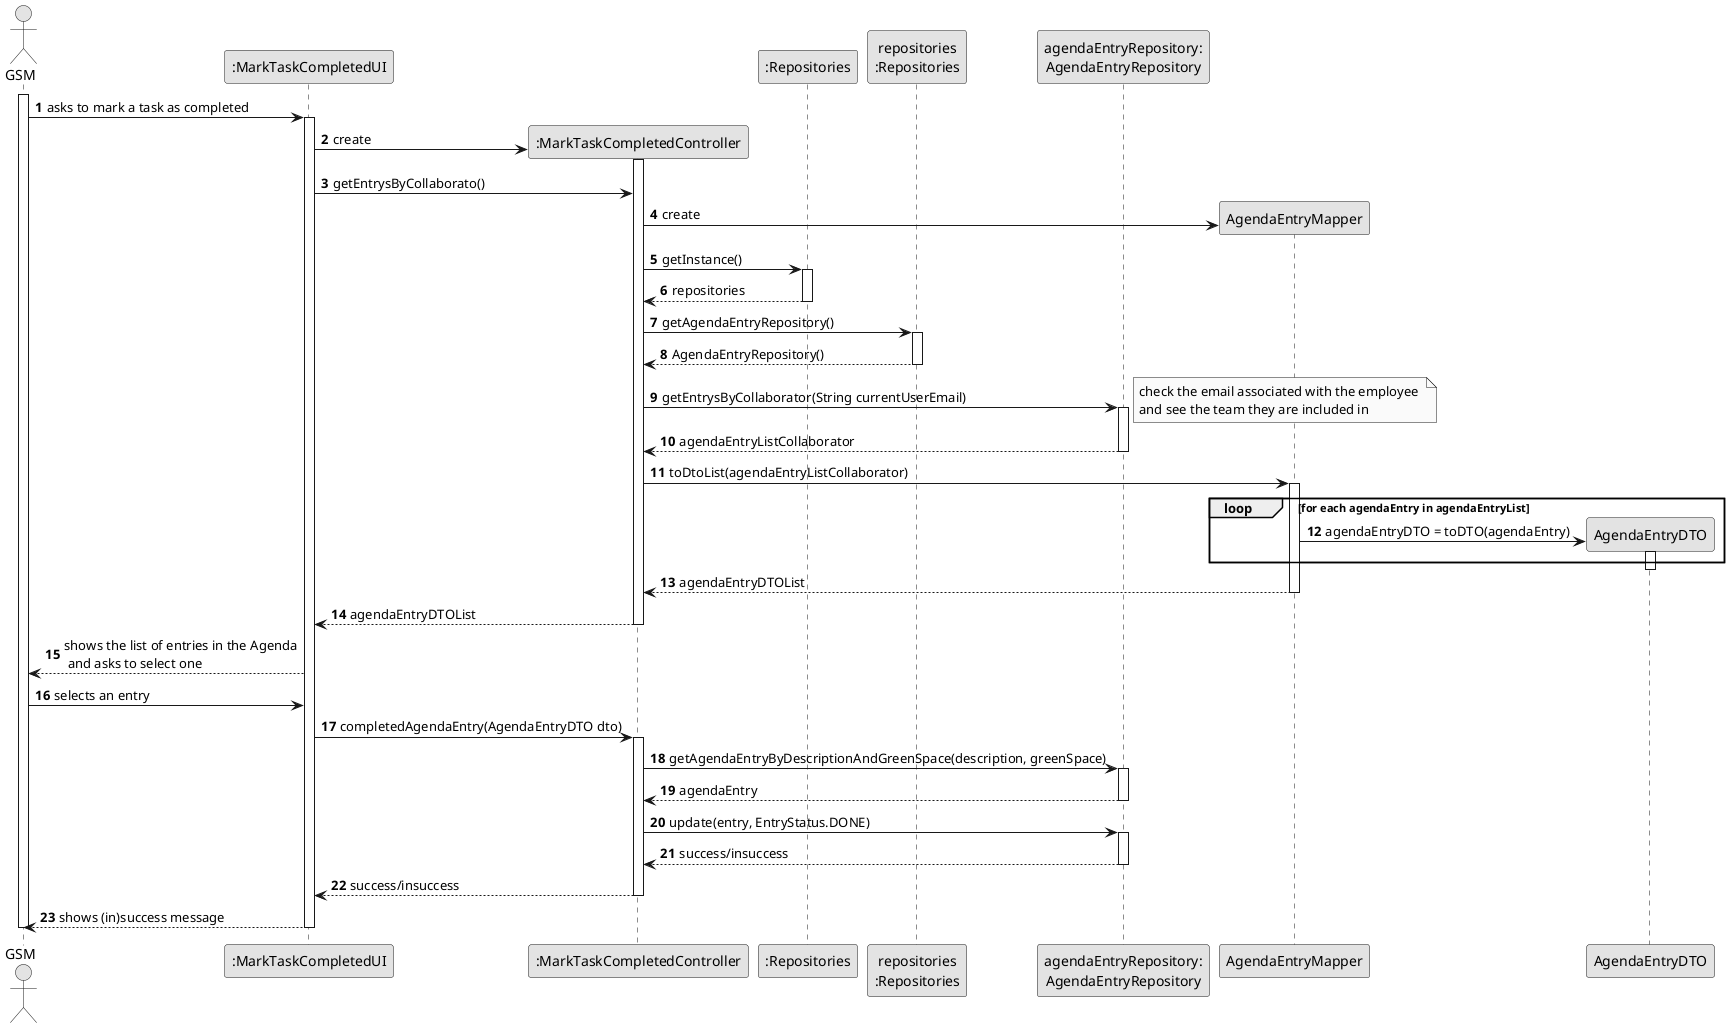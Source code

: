 @startuml
skinparam monochrome true
skinparam packageStyle rectangle
skinparam shadowing false

autonumber

'hide footbox
actor "GSM" as GSM
participant ":MarkTaskCompletedUI" as UI
participant ":MarkTaskCompletedController" as CTRL
participant ":Repositories" as RepositorySingleton
participant "repositories\n:Repositories" as PLAT
participant "agendaEntryRepository:\nAgendaEntryRepository" as Repo
participant "AgendaEntryMapper"
participant "AgendaEntryDTO"



activate GSM

                GSM -> UI : asks to mark a task as completed

                activate UI

                UI -> CTRL** : create
                activate CTRL

                 UI-> CTRL: getEntrysByCollaborato()

                CTRL -> "AgendaEntryMapper"**:  create







                CTRL -> RepositorySingleton : getInstance()
                activate RepositorySingleton

                    RepositorySingleton --> CTRL: repositories
                deactivate RepositorySingleton


                CTRL -> PLAT : getAgendaEntryRepository()
                activate PLAT

                    PLAT --> CTRL: AgendaEntryRepository()
                deactivate PLAT


                CTRL -> Repo :getEntrysByCollaborator(String currentUserEmail)
                activate Repo

                note right: check the email associated with the employee \nand see the team they are included in

                Repo --> CTRL: agendaEntryListCollaborator
                deactivate Repo




                CTRL -> "AgendaEntryMapper" : toDtoList(agendaEntryListCollaborator)
                activate "AgendaEntryMapper"


                 loop for each agendaEntry in agendaEntryList

                 "AgendaEntryMapper" -> "AgendaEntryDTO"** : agendaEntryDTO = toDTO(agendaEntry)

                  activate "AgendaEntryDTO"
                  end
                deactivate "AgendaEntryDTO"

                "AgendaEntryMapper" --> CTRL : agendaEntryDTOList
                deactivate "AgendaEntryMapper"

                 CTRL --> UI : agendaEntryDTOList
                 deactivate CTRL

                  UI --> GSM : shows the list of entries in the Agenda\n and asks to select one


                 GSM-> UI: selects an entry



                UI-> CTRL: completedAgendaEntry(AgendaEntryDTO dto)
                deactivate "AgendaEntryDTO"
                activate CTRL

                CTRL-> Repo: getAgendaEntryByDescriptionAndGreenSpace(description, greenSpace)
                activate Repo
                Repo-->CTRL: agendaEntry
                deactivate Repo



                CTRL-> Repo: update(entry, EntryStatus.DONE)

                activate Repo
                Repo-->CTRL: success/insuccess


              deactivate Repo

                CTRL --> UI : success/insuccess
                deactivate CTRL
               UI --> GSM : shows (in)success message
               deactivate UI


               deactivate GSM

@enduml
